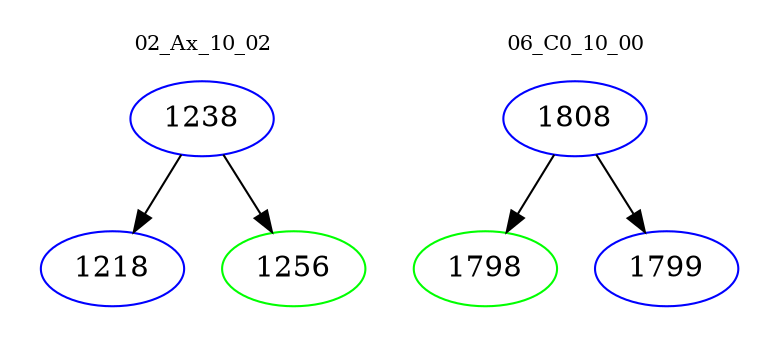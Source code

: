 digraph{
subgraph cluster_0 {
color = white
label = "02_Ax_10_02";
fontsize=10;
T0_1238 [label="1238", color="blue"]
T0_1238 -> T0_1218 [color="black"]
T0_1218 [label="1218", color="blue"]
T0_1238 -> T0_1256 [color="black"]
T0_1256 [label="1256", color="green"]
}
subgraph cluster_1 {
color = white
label = "06_C0_10_00";
fontsize=10;
T1_1808 [label="1808", color="blue"]
T1_1808 -> T1_1798 [color="black"]
T1_1798 [label="1798", color="green"]
T1_1808 -> T1_1799 [color="black"]
T1_1799 [label="1799", color="blue"]
}
}
